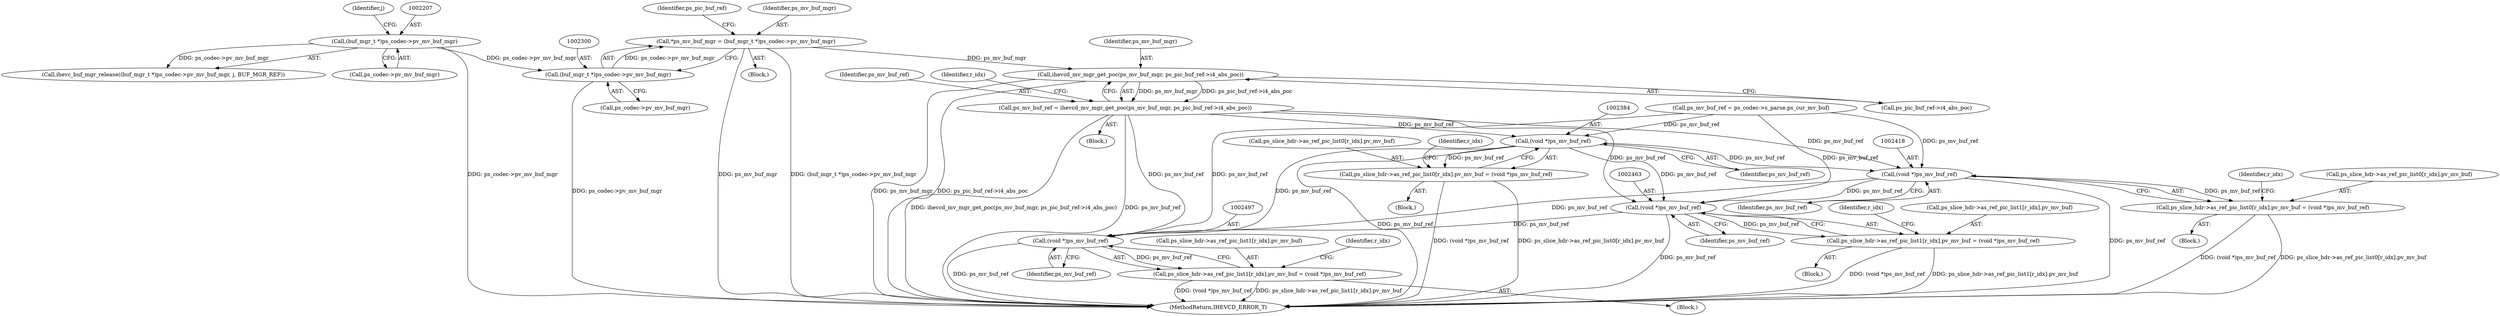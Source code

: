 digraph "0_Android_7c9be319a279654e55a6d757265f88c61a16a4d5@pointer" {
"1002336" [label="(Call,ihevcd_mv_mgr_get_poc(ps_mv_buf_mgr, ps_pic_buf_ref->i4_abs_poc))"];
"1002297" [label="(Call,*ps_mv_buf_mgr = (buf_mgr_t *)ps_codec->pv_mv_buf_mgr)"];
"1002299" [label="(Call,(buf_mgr_t *)ps_codec->pv_mv_buf_mgr)"];
"1002206" [label="(Call,(buf_mgr_t *)ps_codec->pv_mv_buf_mgr)"];
"1002334" [label="(Call,ps_mv_buf_ref = ihevcd_mv_mgr_get_poc(ps_mv_buf_mgr, ps_pic_buf_ref->i4_abs_poc))"];
"1002383" [label="(Call,(void *)ps_mv_buf_ref)"];
"1002375" [label="(Call,ps_slice_hdr->as_ref_pic_list0[r_idx].pv_mv_buf = (void *)ps_mv_buf_ref)"];
"1002417" [label="(Call,(void *)ps_mv_buf_ref)"];
"1002409" [label="(Call,ps_slice_hdr->as_ref_pic_list0[r_idx].pv_mv_buf = (void *)ps_mv_buf_ref)"];
"1002462" [label="(Call,(void *)ps_mv_buf_ref)"];
"1002454" [label="(Call,ps_slice_hdr->as_ref_pic_list1[r_idx].pv_mv_buf = (void *)ps_mv_buf_ref)"];
"1002496" [label="(Call,(void *)ps_mv_buf_ref)"];
"1002488" [label="(Call,ps_slice_hdr->as_ref_pic_list1[r_idx].pv_mv_buf = (void *)ps_mv_buf_ref)"];
"1002305" [label="(Identifier,ps_pic_buf_ref)"];
"1002476" [label="(Block,)"];
"1002376" [label="(Call,ps_slice_hdr->as_ref_pic_list0[r_idx].pv_mv_buf)"];
"1002383" [label="(Call,(void *)ps_mv_buf_ref)"];
"1002335" [label="(Identifier,ps_mv_buf_ref)"];
"1002325" [label="(Call,ps_mv_buf_ref = ps_codec->s_parse.ps_cur_mv_buf)"];
"1002464" [label="(Identifier,ps_mv_buf_ref)"];
"1002208" [label="(Call,ps_codec->pv_mv_buf_mgr)"];
"1002336" [label="(Call,ihevcd_mv_mgr_get_poc(ps_mv_buf_mgr, ps_pic_buf_ref->i4_abs_poc))"];
"1002206" [label="(Call,(buf_mgr_t *)ps_codec->pv_mv_buf_mgr)"];
"1002375" [label="(Call,ps_slice_hdr->as_ref_pic_list0[r_idx].pv_mv_buf = (void *)ps_mv_buf_ref)"];
"1002498" [label="(Identifier,ps_mv_buf_ref)"];
"1002430" [label="(Identifier,r_idx)"];
"1002442" [label="(Block,)"];
"1002496" [label="(Call,(void *)ps_mv_buf_ref)"];
"1002334" [label="(Call,ps_mv_buf_ref = ihevcd_mv_mgr_get_poc(ps_mv_buf_mgr, ps_pic_buf_ref->i4_abs_poc))"];
"1002385" [label="(Identifier,ps_mv_buf_ref)"];
"1002396" [label="(Identifier,r_idx)"];
"1002351" [label="(Identifier,r_idx)"];
"1002475" [label="(Identifier,r_idx)"];
"1002297" [label="(Call,*ps_mv_buf_mgr = (buf_mgr_t *)ps_codec->pv_mv_buf_mgr)"];
"1002454" [label="(Call,ps_slice_hdr->as_ref_pic_list1[r_idx].pv_mv_buf = (void *)ps_mv_buf_ref)"];
"1002409" [label="(Call,ps_slice_hdr->as_ref_pic_list0[r_idx].pv_mv_buf = (void *)ps_mv_buf_ref)"];
"1002419" [label="(Identifier,ps_mv_buf_ref)"];
"1002462" [label="(Call,(void *)ps_mv_buf_ref)"];
"1002284" [label="(Block,)"];
"1002298" [label="(Identifier,ps_mv_buf_mgr)"];
"1002410" [label="(Call,ps_slice_hdr->as_ref_pic_list0[r_idx].pv_mv_buf)"];
"1002337" [label="(Identifier,ps_mv_buf_mgr)"];
"1002333" [label="(Block,)"];
"1002205" [label="(Call,ihevc_buf_mgr_release((buf_mgr_t *)ps_codec->pv_mv_buf_mgr, j, BUF_MGR_REF))"];
"1002363" [label="(Block,)"];
"1002488" [label="(Call,ps_slice_hdr->as_ref_pic_list1[r_idx].pv_mv_buf = (void *)ps_mv_buf_ref)"];
"1002685" [label="(MethodReturn,IHEVCD_ERROR_T)"];
"1002338" [label="(Call,ps_pic_buf_ref->i4_abs_poc)"];
"1002211" [label="(Identifier,j)"];
"1002299" [label="(Call,(buf_mgr_t *)ps_codec->pv_mv_buf_mgr)"];
"1002343" [label="(Identifier,r_idx)"];
"1002417" [label="(Call,(void *)ps_mv_buf_ref)"];
"1002397" [label="(Block,)"];
"1002489" [label="(Call,ps_slice_hdr->as_ref_pic_list1[r_idx].pv_mv_buf)"];
"1002301" [label="(Call,ps_codec->pv_mv_buf_mgr)"];
"1002455" [label="(Call,ps_slice_hdr->as_ref_pic_list1[r_idx].pv_mv_buf)"];
"1002336" -> "1002334"  [label="AST: "];
"1002336" -> "1002338"  [label="CFG: "];
"1002337" -> "1002336"  [label="AST: "];
"1002338" -> "1002336"  [label="AST: "];
"1002334" -> "1002336"  [label="CFG: "];
"1002336" -> "1002685"  [label="DDG: ps_mv_buf_mgr"];
"1002336" -> "1002685"  [label="DDG: ps_pic_buf_ref->i4_abs_poc"];
"1002336" -> "1002334"  [label="DDG: ps_mv_buf_mgr"];
"1002336" -> "1002334"  [label="DDG: ps_pic_buf_ref->i4_abs_poc"];
"1002297" -> "1002336"  [label="DDG: ps_mv_buf_mgr"];
"1002297" -> "1002284"  [label="AST: "];
"1002297" -> "1002299"  [label="CFG: "];
"1002298" -> "1002297"  [label="AST: "];
"1002299" -> "1002297"  [label="AST: "];
"1002305" -> "1002297"  [label="CFG: "];
"1002297" -> "1002685"  [label="DDG: ps_mv_buf_mgr"];
"1002297" -> "1002685"  [label="DDG: (buf_mgr_t *)ps_codec->pv_mv_buf_mgr"];
"1002299" -> "1002297"  [label="DDG: ps_codec->pv_mv_buf_mgr"];
"1002299" -> "1002301"  [label="CFG: "];
"1002300" -> "1002299"  [label="AST: "];
"1002301" -> "1002299"  [label="AST: "];
"1002299" -> "1002685"  [label="DDG: ps_codec->pv_mv_buf_mgr"];
"1002206" -> "1002299"  [label="DDG: ps_codec->pv_mv_buf_mgr"];
"1002206" -> "1002205"  [label="AST: "];
"1002206" -> "1002208"  [label="CFG: "];
"1002207" -> "1002206"  [label="AST: "];
"1002208" -> "1002206"  [label="AST: "];
"1002211" -> "1002206"  [label="CFG: "];
"1002206" -> "1002685"  [label="DDG: ps_codec->pv_mv_buf_mgr"];
"1002206" -> "1002205"  [label="DDG: ps_codec->pv_mv_buf_mgr"];
"1002334" -> "1002333"  [label="AST: "];
"1002335" -> "1002334"  [label="AST: "];
"1002343" -> "1002334"  [label="CFG: "];
"1002334" -> "1002685"  [label="DDG: ihevcd_mv_mgr_get_poc(ps_mv_buf_mgr, ps_pic_buf_ref->i4_abs_poc)"];
"1002334" -> "1002685"  [label="DDG: ps_mv_buf_ref"];
"1002334" -> "1002383"  [label="DDG: ps_mv_buf_ref"];
"1002334" -> "1002417"  [label="DDG: ps_mv_buf_ref"];
"1002334" -> "1002462"  [label="DDG: ps_mv_buf_ref"];
"1002334" -> "1002496"  [label="DDG: ps_mv_buf_ref"];
"1002383" -> "1002375"  [label="AST: "];
"1002383" -> "1002385"  [label="CFG: "];
"1002384" -> "1002383"  [label="AST: "];
"1002385" -> "1002383"  [label="AST: "];
"1002375" -> "1002383"  [label="CFG: "];
"1002383" -> "1002685"  [label="DDG: ps_mv_buf_ref"];
"1002383" -> "1002375"  [label="DDG: ps_mv_buf_ref"];
"1002325" -> "1002383"  [label="DDG: ps_mv_buf_ref"];
"1002383" -> "1002417"  [label="DDG: ps_mv_buf_ref"];
"1002383" -> "1002462"  [label="DDG: ps_mv_buf_ref"];
"1002383" -> "1002496"  [label="DDG: ps_mv_buf_ref"];
"1002375" -> "1002363"  [label="AST: "];
"1002376" -> "1002375"  [label="AST: "];
"1002351" -> "1002375"  [label="CFG: "];
"1002375" -> "1002685"  [label="DDG: ps_slice_hdr->as_ref_pic_list0[r_idx].pv_mv_buf"];
"1002375" -> "1002685"  [label="DDG: (void *)ps_mv_buf_ref"];
"1002417" -> "1002409"  [label="AST: "];
"1002417" -> "1002419"  [label="CFG: "];
"1002418" -> "1002417"  [label="AST: "];
"1002419" -> "1002417"  [label="AST: "];
"1002409" -> "1002417"  [label="CFG: "];
"1002417" -> "1002685"  [label="DDG: ps_mv_buf_ref"];
"1002417" -> "1002409"  [label="DDG: ps_mv_buf_ref"];
"1002325" -> "1002417"  [label="DDG: ps_mv_buf_ref"];
"1002417" -> "1002462"  [label="DDG: ps_mv_buf_ref"];
"1002417" -> "1002496"  [label="DDG: ps_mv_buf_ref"];
"1002409" -> "1002397"  [label="AST: "];
"1002410" -> "1002409"  [label="AST: "];
"1002396" -> "1002409"  [label="CFG: "];
"1002409" -> "1002685"  [label="DDG: (void *)ps_mv_buf_ref"];
"1002409" -> "1002685"  [label="DDG: ps_slice_hdr->as_ref_pic_list0[r_idx].pv_mv_buf"];
"1002462" -> "1002454"  [label="AST: "];
"1002462" -> "1002464"  [label="CFG: "];
"1002463" -> "1002462"  [label="AST: "];
"1002464" -> "1002462"  [label="AST: "];
"1002454" -> "1002462"  [label="CFG: "];
"1002462" -> "1002685"  [label="DDG: ps_mv_buf_ref"];
"1002462" -> "1002454"  [label="DDG: ps_mv_buf_ref"];
"1002325" -> "1002462"  [label="DDG: ps_mv_buf_ref"];
"1002462" -> "1002496"  [label="DDG: ps_mv_buf_ref"];
"1002454" -> "1002442"  [label="AST: "];
"1002455" -> "1002454"  [label="AST: "];
"1002430" -> "1002454"  [label="CFG: "];
"1002454" -> "1002685"  [label="DDG: (void *)ps_mv_buf_ref"];
"1002454" -> "1002685"  [label="DDG: ps_slice_hdr->as_ref_pic_list1[r_idx].pv_mv_buf"];
"1002496" -> "1002488"  [label="AST: "];
"1002496" -> "1002498"  [label="CFG: "];
"1002497" -> "1002496"  [label="AST: "];
"1002498" -> "1002496"  [label="AST: "];
"1002488" -> "1002496"  [label="CFG: "];
"1002496" -> "1002685"  [label="DDG: ps_mv_buf_ref"];
"1002496" -> "1002488"  [label="DDG: ps_mv_buf_ref"];
"1002325" -> "1002496"  [label="DDG: ps_mv_buf_ref"];
"1002488" -> "1002476"  [label="AST: "];
"1002489" -> "1002488"  [label="AST: "];
"1002475" -> "1002488"  [label="CFG: "];
"1002488" -> "1002685"  [label="DDG: (void *)ps_mv_buf_ref"];
"1002488" -> "1002685"  [label="DDG: ps_slice_hdr->as_ref_pic_list1[r_idx].pv_mv_buf"];
}
